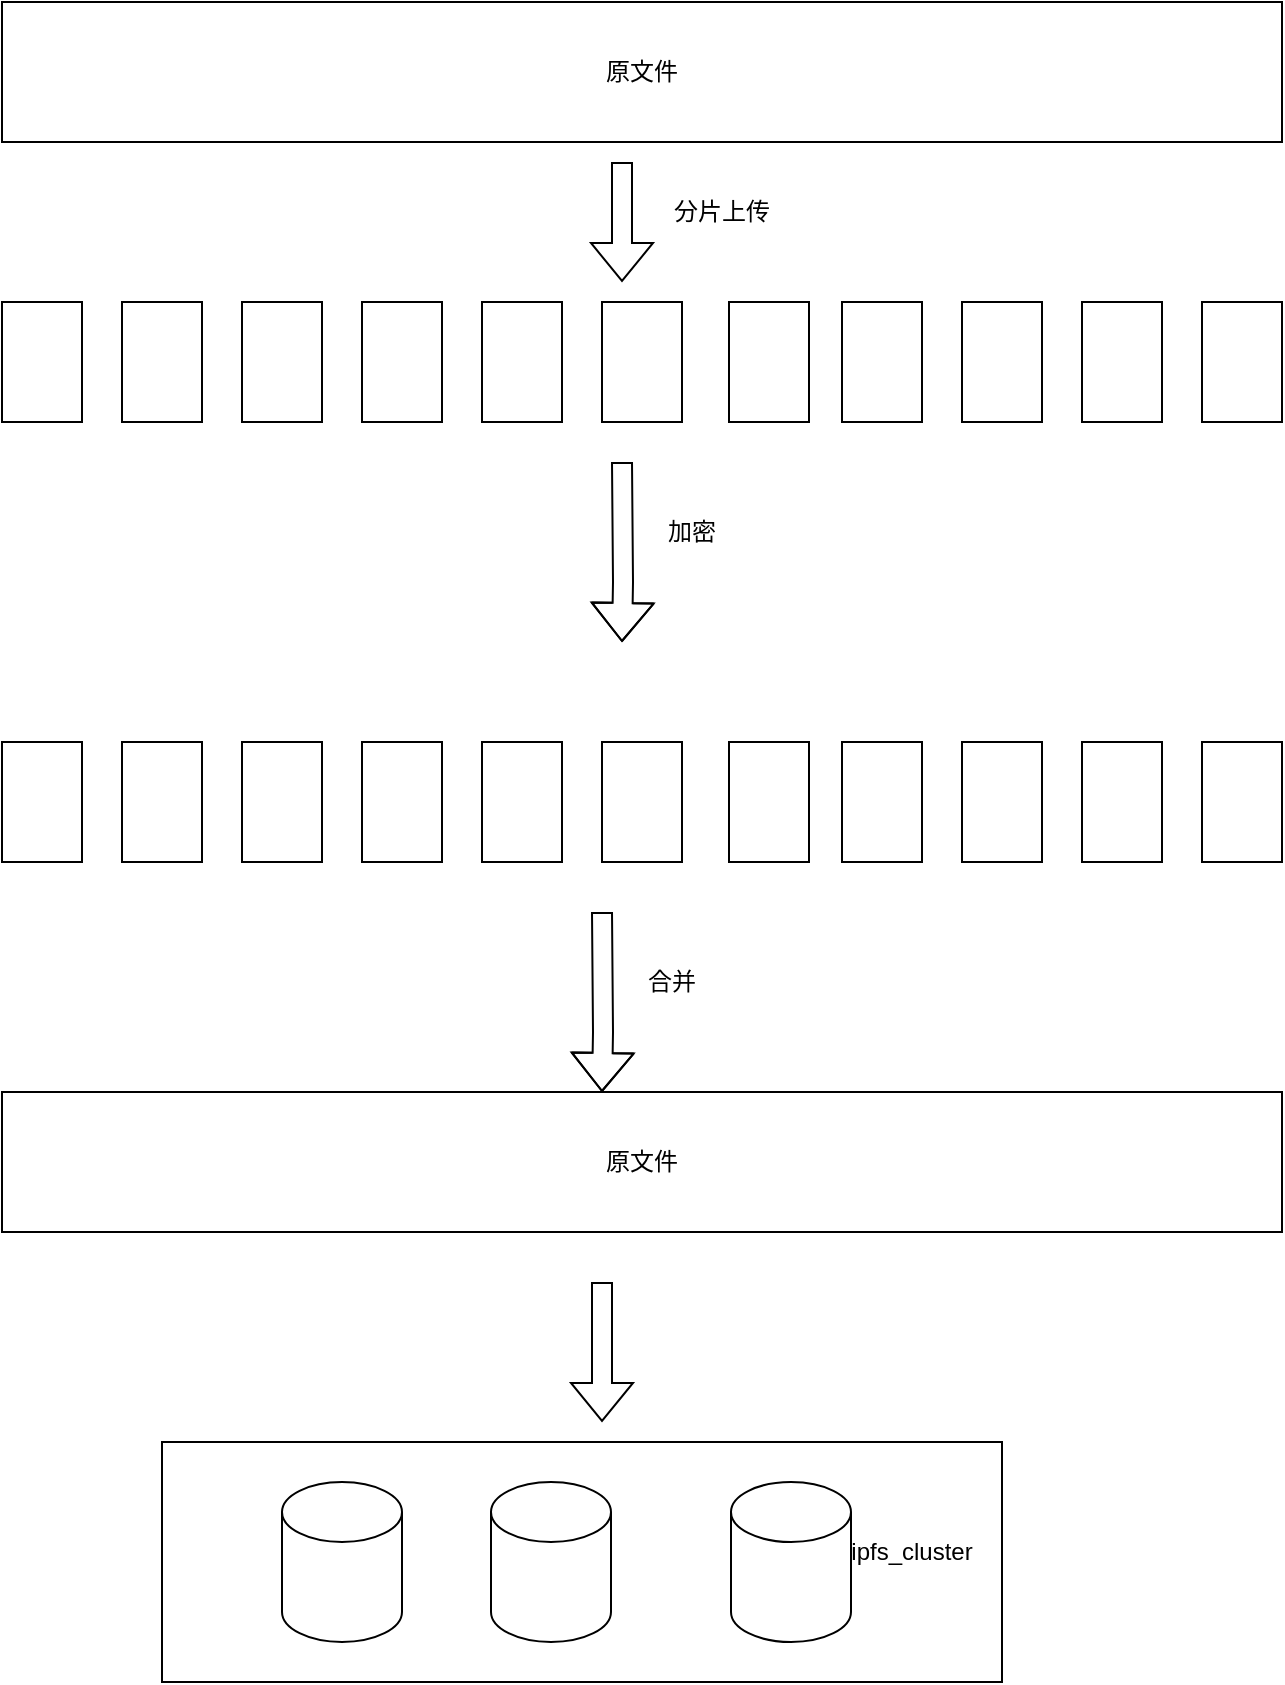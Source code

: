 <mxfile version="20.5.1" type="github">
  <diagram id="Z466P21uYazxvp_27uIB" name="第 1 页">
    <mxGraphModel dx="946" dy="621" grid="1" gridSize="10" guides="1" tooltips="1" connect="1" arrows="1" fold="1" page="1" pageScale="1" pageWidth="827" pageHeight="1169" math="0" shadow="0">
      <root>
        <mxCell id="0" />
        <mxCell id="1" parent="0" />
        <mxCell id="R-M-C74tB2gt2BQys_fI-49" value="" style="rounded=0;whiteSpace=wrap;html=1;" vertex="1" parent="1">
          <mxGeometry x="110" y="760" width="420" height="120" as="geometry" />
        </mxCell>
        <mxCell id="R-M-C74tB2gt2BQys_fI-1" value="原文件" style="rounded=0;whiteSpace=wrap;html=1;" vertex="1" parent="1">
          <mxGeometry x="30" y="40" width="640" height="70" as="geometry" />
        </mxCell>
        <mxCell id="R-M-C74tB2gt2BQys_fI-2" value="" style="rounded=0;whiteSpace=wrap;html=1;" vertex="1" parent="1">
          <mxGeometry x="30" y="190" width="40" height="60" as="geometry" />
        </mxCell>
        <mxCell id="R-M-C74tB2gt2BQys_fI-3" value="" style="rounded=0;whiteSpace=wrap;html=1;" vertex="1" parent="1">
          <mxGeometry x="90" y="190" width="40" height="60" as="geometry" />
        </mxCell>
        <mxCell id="R-M-C74tB2gt2BQys_fI-4" value="" style="rounded=0;whiteSpace=wrap;html=1;" vertex="1" parent="1">
          <mxGeometry x="150" y="190" width="40" height="60" as="geometry" />
        </mxCell>
        <mxCell id="R-M-C74tB2gt2BQys_fI-5" value="" style="rounded=0;whiteSpace=wrap;html=1;" vertex="1" parent="1">
          <mxGeometry x="210" y="190" width="40" height="60" as="geometry" />
        </mxCell>
        <mxCell id="R-M-C74tB2gt2BQys_fI-6" value="" style="rounded=0;whiteSpace=wrap;html=1;" vertex="1" parent="1">
          <mxGeometry x="270" y="190" width="40" height="60" as="geometry" />
        </mxCell>
        <mxCell id="R-M-C74tB2gt2BQys_fI-7" value="" style="rounded=0;whiteSpace=wrap;html=1;" vertex="1" parent="1">
          <mxGeometry x="330" y="190" width="40" height="60" as="geometry" />
        </mxCell>
        <mxCell id="R-M-C74tB2gt2BQys_fI-8" value="" style="rounded=0;whiteSpace=wrap;html=1;" vertex="1" parent="1">
          <mxGeometry x="393.5" y="190" width="40" height="60" as="geometry" />
        </mxCell>
        <mxCell id="R-M-C74tB2gt2BQys_fI-9" value="" style="rounded=0;whiteSpace=wrap;html=1;" vertex="1" parent="1">
          <mxGeometry x="450" y="190" width="40" height="60" as="geometry" />
        </mxCell>
        <mxCell id="R-M-C74tB2gt2BQys_fI-10" value="" style="rounded=0;whiteSpace=wrap;html=1;" vertex="1" parent="1">
          <mxGeometry x="510" y="190" width="40" height="60" as="geometry" />
        </mxCell>
        <mxCell id="R-M-C74tB2gt2BQys_fI-11" value="" style="rounded=0;whiteSpace=wrap;html=1;" vertex="1" parent="1">
          <mxGeometry x="570" y="190" width="40" height="60" as="geometry" />
        </mxCell>
        <mxCell id="R-M-C74tB2gt2BQys_fI-12" value="" style="rounded=0;whiteSpace=wrap;html=1;" vertex="1" parent="1">
          <mxGeometry x="630" y="190" width="40" height="60" as="geometry" />
        </mxCell>
        <mxCell id="R-M-C74tB2gt2BQys_fI-14" value="" style="shape=flexArrow;endArrow=classic;html=1;rounded=0;" edge="1" parent="1">
          <mxGeometry width="50" height="50" relative="1" as="geometry">
            <mxPoint x="340" y="120" as="sourcePoint" />
            <mxPoint x="340" y="180" as="targetPoint" />
          </mxGeometry>
        </mxCell>
        <mxCell id="R-M-C74tB2gt2BQys_fI-16" value="分片上传" style="text;html=1;strokeColor=none;fillColor=none;align=center;verticalAlign=middle;whiteSpace=wrap;rounded=0;" vertex="1" parent="1">
          <mxGeometry x="360" y="130" width="60" height="30" as="geometry" />
        </mxCell>
        <mxCell id="R-M-C74tB2gt2BQys_fI-17" value="" style="rounded=0;whiteSpace=wrap;html=1;" vertex="1" parent="1">
          <mxGeometry x="30" y="410" width="40" height="60" as="geometry" />
        </mxCell>
        <mxCell id="R-M-C74tB2gt2BQys_fI-18" value="" style="rounded=0;whiteSpace=wrap;html=1;" vertex="1" parent="1">
          <mxGeometry x="90" y="410" width="40" height="60" as="geometry" />
        </mxCell>
        <mxCell id="R-M-C74tB2gt2BQys_fI-19" value="" style="rounded=0;whiteSpace=wrap;html=1;" vertex="1" parent="1">
          <mxGeometry x="150" y="410" width="40" height="60" as="geometry" />
        </mxCell>
        <mxCell id="R-M-C74tB2gt2BQys_fI-20" value="" style="rounded=0;whiteSpace=wrap;html=1;" vertex="1" parent="1">
          <mxGeometry x="210" y="410" width="40" height="60" as="geometry" />
        </mxCell>
        <mxCell id="R-M-C74tB2gt2BQys_fI-21" value="" style="rounded=0;whiteSpace=wrap;html=1;" vertex="1" parent="1">
          <mxGeometry x="270" y="410" width="40" height="60" as="geometry" />
        </mxCell>
        <mxCell id="R-M-C74tB2gt2BQys_fI-22" value="" style="rounded=0;whiteSpace=wrap;html=1;" vertex="1" parent="1">
          <mxGeometry x="330" y="410" width="40" height="60" as="geometry" />
        </mxCell>
        <mxCell id="R-M-C74tB2gt2BQys_fI-23" value="" style="rounded=0;whiteSpace=wrap;html=1;" vertex="1" parent="1">
          <mxGeometry x="393.5" y="410" width="40" height="60" as="geometry" />
        </mxCell>
        <mxCell id="R-M-C74tB2gt2BQys_fI-24" value="" style="rounded=0;whiteSpace=wrap;html=1;" vertex="1" parent="1">
          <mxGeometry x="450" y="410" width="40" height="60" as="geometry" />
        </mxCell>
        <mxCell id="R-M-C74tB2gt2BQys_fI-25" value="" style="rounded=0;whiteSpace=wrap;html=1;" vertex="1" parent="1">
          <mxGeometry x="510" y="410" width="40" height="60" as="geometry" />
        </mxCell>
        <mxCell id="R-M-C74tB2gt2BQys_fI-26" value="" style="rounded=0;whiteSpace=wrap;html=1;" vertex="1" parent="1">
          <mxGeometry x="570" y="410" width="40" height="60" as="geometry" />
        </mxCell>
        <mxCell id="R-M-C74tB2gt2BQys_fI-27" value="" style="rounded=0;whiteSpace=wrap;html=1;" vertex="1" parent="1">
          <mxGeometry x="630" y="410" width="40" height="60" as="geometry" />
        </mxCell>
        <mxCell id="R-M-C74tB2gt2BQys_fI-29" value="" style="shape=flexArrow;endArrow=classic;html=1;rounded=0;" edge="1" parent="1">
          <mxGeometry width="50" height="50" relative="1" as="geometry">
            <mxPoint x="340" y="270" as="sourcePoint" />
            <mxPoint x="340" y="360" as="targetPoint" />
            <Array as="points">
              <mxPoint x="340.5" y="330" />
            </Array>
          </mxGeometry>
        </mxCell>
        <mxCell id="R-M-C74tB2gt2BQys_fI-41" value="加密" style="text;html=1;strokeColor=none;fillColor=none;align=center;verticalAlign=middle;whiteSpace=wrap;rounded=0;" vertex="1" parent="1">
          <mxGeometry x="344.5" y="290" width="60" height="30" as="geometry" />
        </mxCell>
        <mxCell id="R-M-C74tB2gt2BQys_fI-42" value="原文件" style="rounded=0;whiteSpace=wrap;html=1;" vertex="1" parent="1">
          <mxGeometry x="30" y="585" width="640" height="70" as="geometry" />
        </mxCell>
        <mxCell id="R-M-C74tB2gt2BQys_fI-44" value="" style="shape=flexArrow;endArrow=classic;html=1;rounded=0;" edge="1" parent="1">
          <mxGeometry width="50" height="50" relative="1" as="geometry">
            <mxPoint x="330" y="495" as="sourcePoint" />
            <mxPoint x="330" y="585" as="targetPoint" />
            <Array as="points">
              <mxPoint x="330.5" y="555" />
            </Array>
          </mxGeometry>
        </mxCell>
        <mxCell id="R-M-C74tB2gt2BQys_fI-45" value="合并" style="text;html=1;strokeColor=none;fillColor=none;align=center;verticalAlign=middle;whiteSpace=wrap;rounded=0;" vertex="1" parent="1">
          <mxGeometry x="334.5" y="515" width="60" height="30" as="geometry" />
        </mxCell>
        <mxCell id="R-M-C74tB2gt2BQys_fI-46" value="" style="shape=cylinder3;whiteSpace=wrap;html=1;boundedLbl=1;backgroundOutline=1;size=15;" vertex="1" parent="1">
          <mxGeometry x="170" y="780" width="60" height="80" as="geometry" />
        </mxCell>
        <mxCell id="R-M-C74tB2gt2BQys_fI-47" value="" style="shape=cylinder3;whiteSpace=wrap;html=1;boundedLbl=1;backgroundOutline=1;size=15;" vertex="1" parent="1">
          <mxGeometry x="274.5" y="780" width="60" height="80" as="geometry" />
        </mxCell>
        <mxCell id="R-M-C74tB2gt2BQys_fI-48" value="" style="shape=cylinder3;whiteSpace=wrap;html=1;boundedLbl=1;backgroundOutline=1;size=15;" vertex="1" parent="1">
          <mxGeometry x="394.5" y="780" width="60" height="80" as="geometry" />
        </mxCell>
        <mxCell id="R-M-C74tB2gt2BQys_fI-50" value="ipfs_cluster" style="text;html=1;strokeColor=none;fillColor=none;align=center;verticalAlign=middle;whiteSpace=wrap;rounded=0;" vertex="1" parent="1">
          <mxGeometry x="455" y="800" width="60" height="30" as="geometry" />
        </mxCell>
        <mxCell id="R-M-C74tB2gt2BQys_fI-51" value="" style="shape=flexArrow;endArrow=classic;html=1;rounded=0;" edge="1" parent="1">
          <mxGeometry width="50" height="50" relative="1" as="geometry">
            <mxPoint x="330" y="680" as="sourcePoint" />
            <mxPoint x="330" y="750" as="targetPoint" />
          </mxGeometry>
        </mxCell>
      </root>
    </mxGraphModel>
  </diagram>
</mxfile>
